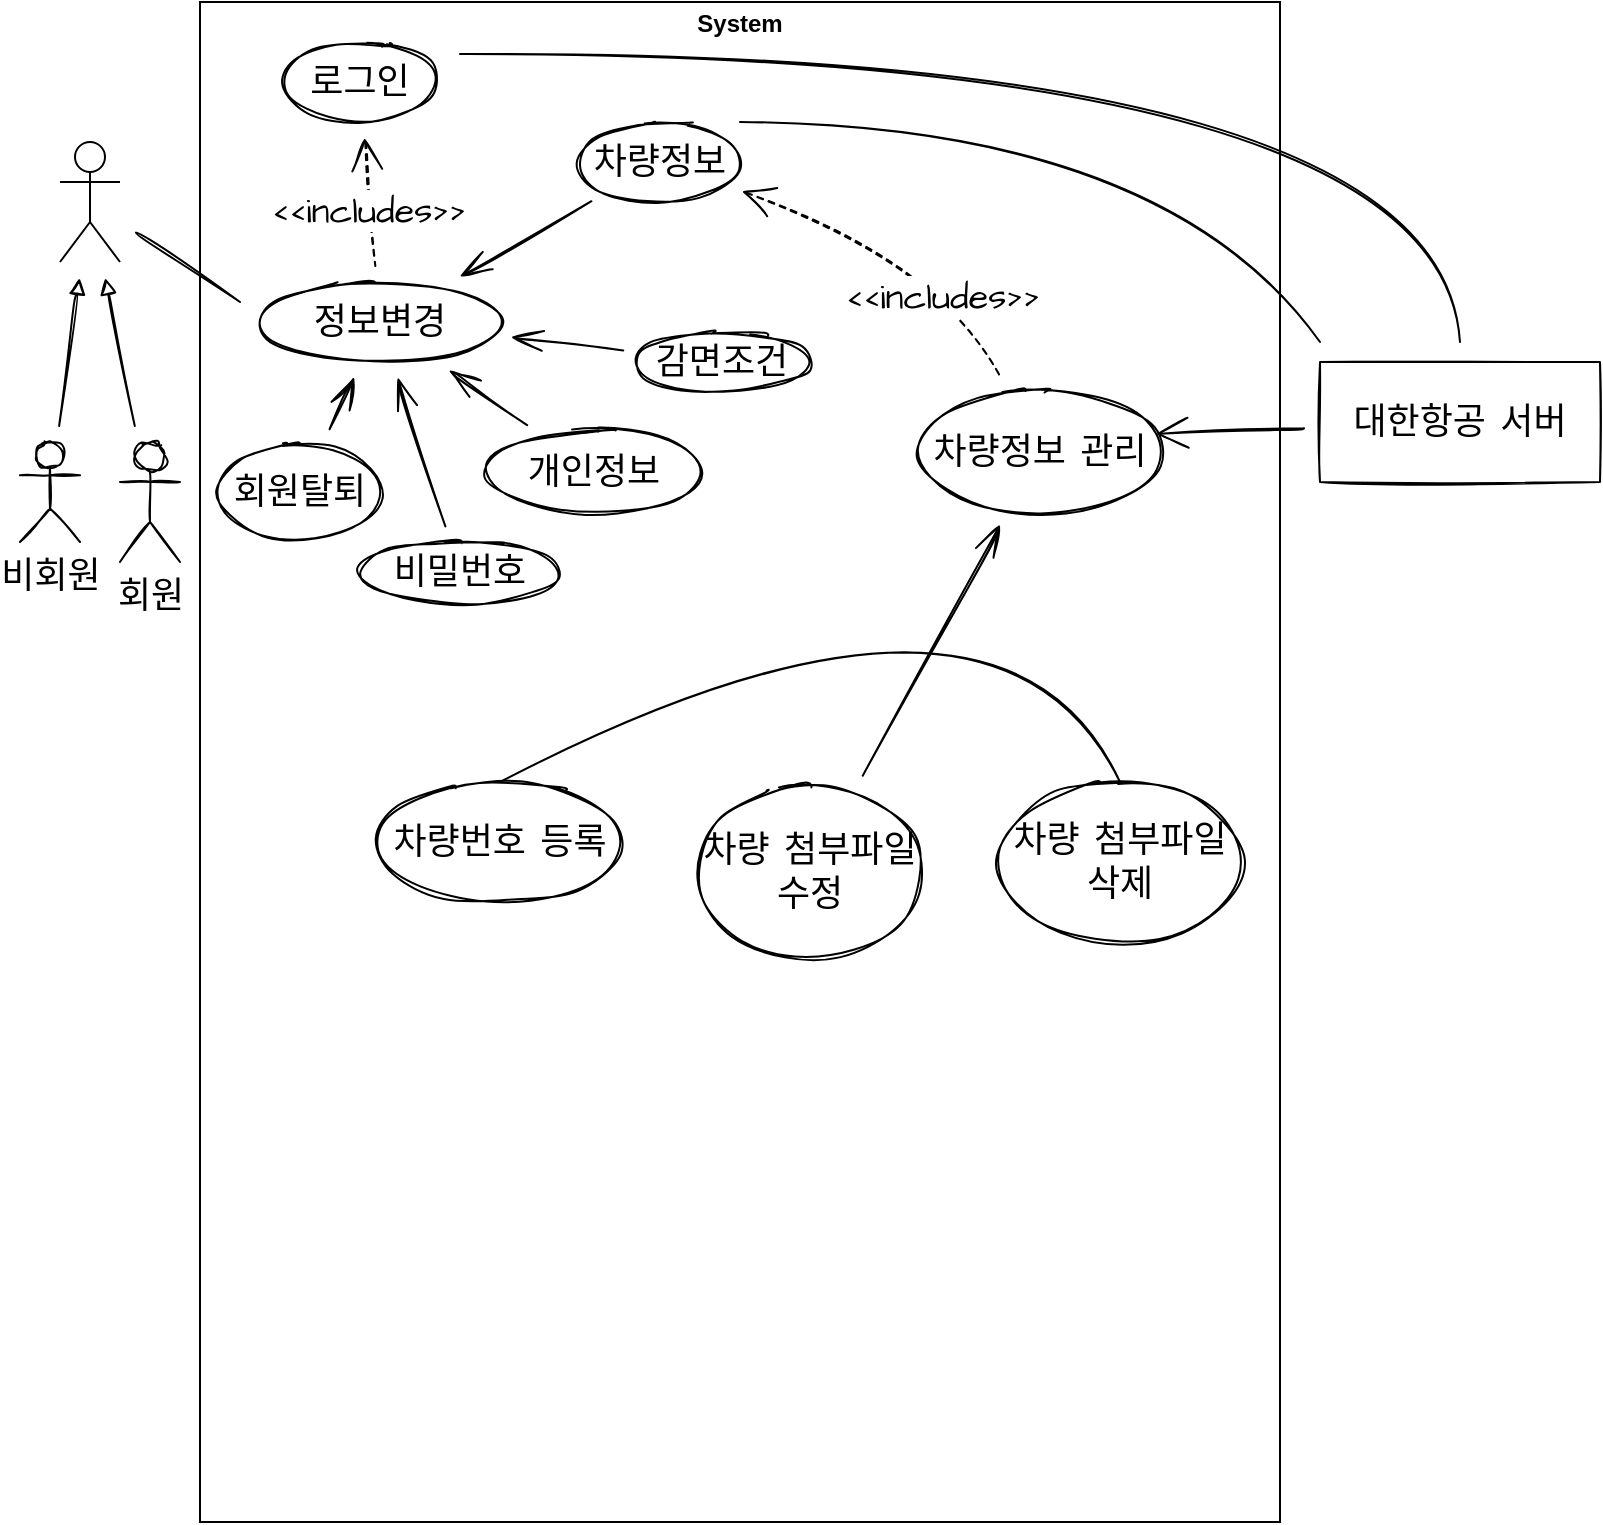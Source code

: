 <mxfile version="15.3.5" type="github">
  <diagram id="7ni1pH2fpvkdQiMi3Z_y" name="Page-1">
    <mxGraphModel dx="1340" dy="593" grid="1" gridSize="10" guides="1" tooltips="1" connect="1" arrows="1" fold="1" page="1" pageScale="1" pageWidth="827" pageHeight="1169" math="0" shadow="0">
      <root>
        <mxCell id="0" />
        <mxCell id="1" parent="0" />
        <mxCell id="QWIK3O2TFDbX4zNZtaBu-2" value="" style="rounded=0;whiteSpace=wrap;html=1;hachureGap=4;pointerEvents=0;" parent="1" vertex="1">
          <mxGeometry x="100" y="80" width="540" height="760" as="geometry" />
        </mxCell>
        <mxCell id="vArwF5hS8wq1QVAG_Up8-10" value="" style="edgeStyle=none;curved=1;rounded=0;sketch=1;orthogonalLoop=1;jettySize=auto;html=1;fontFamily=Architects Daughter;fontSource=https%3A%2F%2Ffonts.googleapis.com%2Fcss%3Ffamily%3DArchitects%2BDaughter;fontSize=20;endArrow=none;startSize=14;endSize=14;sourcePerimeterSpacing=8;targetPerimeterSpacing=8;endFill=0;" edge="1" parent="1" source="QWIK3O2TFDbX4zNZtaBu-1">
          <mxGeometry relative="1" as="geometry">
            <mxPoint x="120" y="230" as="targetPoint" />
          </mxGeometry>
        </mxCell>
        <mxCell id="vArwF5hS8wq1QVAG_Up8-31" value="" style="edgeStyle=none;curved=1;sketch=1;orthogonalLoop=1;jettySize=auto;html=1;fontFamily=Architects Daughter;fontSource=https%3A%2F%2Ffonts.googleapis.com%2Fcss%3Ffamily%3DArchitects%2BDaughter;fontSize=20;startArrow=block;startFill=0;endArrow=none;endFill=0;sourcePerimeterSpacing=8;targetPerimeterSpacing=8;" edge="1" parent="1" source="QWIK3O2TFDbX4zNZtaBu-1" target="vArwF5hS8wq1QVAG_Up8-30">
          <mxGeometry relative="1" as="geometry" />
        </mxCell>
        <mxCell id="vArwF5hS8wq1QVAG_Up8-37" value="" style="edgeStyle=none;curved=1;sketch=1;orthogonalLoop=1;jettySize=auto;html=1;fontFamily=Architects Daughter;fontSource=https%3A%2F%2Ffonts.googleapis.com%2Fcss%3Ffamily%3DArchitects%2BDaughter;fontSize=20;startArrow=block;startFill=0;endArrow=none;endFill=0;sourcePerimeterSpacing=8;targetPerimeterSpacing=8;" edge="1" parent="1" source="QWIK3O2TFDbX4zNZtaBu-1" target="vArwF5hS8wq1QVAG_Up8-36">
          <mxGeometry relative="1" as="geometry" />
        </mxCell>
        <mxCell id="QWIK3O2TFDbX4zNZtaBu-1" value="" style="shape=umlActor;verticalLabelPosition=bottom;verticalAlign=top;html=1;outlineConnect=0;hachureGap=4;pointerEvents=0;" parent="1" vertex="1">
          <mxGeometry x="30" y="150" width="30" height="60" as="geometry" />
        </mxCell>
        <mxCell id="QWIK3O2TFDbX4zNZtaBu-3" value="&lt;b&gt;System&lt;/b&gt;" style="text;html=1;strokeColor=none;fillColor=none;align=center;verticalAlign=middle;whiteSpace=wrap;rounded=0;hachureGap=4;pointerEvents=0;" parent="1" vertex="1">
          <mxGeometry x="350" y="81" width="40" height="20" as="geometry" />
        </mxCell>
        <mxCell id="vArwF5hS8wq1QVAG_Up8-12" value="" style="edgeStyle=none;curved=1;rounded=0;sketch=1;orthogonalLoop=1;jettySize=auto;html=1;fontFamily=Architects Daughter;fontSource=https%3A%2F%2Ffonts.googleapis.com%2Fcss%3Ffamily%3DArchitects%2BDaughter;fontSize=20;endArrow=none;startSize=14;endSize=14;sourcePerimeterSpacing=8;targetPerimeterSpacing=8;startArrow=open;startFill=0;dashed=1;endFill=0;" edge="1" parent="1" source="vArwF5hS8wq1QVAG_Up8-9" target="vArwF5hS8wq1QVAG_Up8-11">
          <mxGeometry relative="1" as="geometry" />
        </mxCell>
        <mxCell id="vArwF5hS8wq1QVAG_Up8-28" value="&amp;lt;&amp;lt;includes&amp;gt;&amp;gt;" style="edgeLabel;html=1;align=center;verticalAlign=middle;resizable=0;points=[];fontSize=18;fontFamily=Architects Daughter;" vertex="1" connectable="0" parent="vArwF5hS8wq1QVAG_Up8-12">
          <mxGeometry x="0.124" y="-2" relative="1" as="geometry">
            <mxPoint as="offset" />
          </mxGeometry>
        </mxCell>
        <mxCell id="vArwF5hS8wq1QVAG_Up8-9" value="로그인" style="ellipse;whiteSpace=wrap;html=1;sketch=1;hachureGap=4;pointerEvents=0;fontFamily=Architects Daughter;fontSource=https%3A%2F%2Ffonts.googleapis.com%2Fcss%3Ffamily%3DArchitects%2BDaughter;fontSize=18;" vertex="1" parent="1">
          <mxGeometry x="140" y="100" width="80" height="40" as="geometry" />
        </mxCell>
        <mxCell id="vArwF5hS8wq1QVAG_Up8-15" value="" style="edgeStyle=none;curved=1;rounded=0;sketch=1;orthogonalLoop=1;jettySize=auto;html=1;fontFamily=Architects Daughter;fontSource=https%3A%2F%2Ffonts.googleapis.com%2Fcss%3Ffamily%3DArchitects%2BDaughter;fontSize=20;endArrow=none;startSize=14;endSize=14;sourcePerimeterSpacing=8;targetPerimeterSpacing=8;startArrow=openThin;startFill=0;endFill=0;" edge="1" parent="1" source="vArwF5hS8wq1QVAG_Up8-11" target="vArwF5hS8wq1QVAG_Up8-14">
          <mxGeometry relative="1" as="geometry" />
        </mxCell>
        <mxCell id="vArwF5hS8wq1QVAG_Up8-17" value="" style="edgeStyle=none;curved=1;rounded=0;sketch=1;orthogonalLoop=1;jettySize=auto;html=1;fontFamily=Architects Daughter;fontSource=https%3A%2F%2Ffonts.googleapis.com%2Fcss%3Ffamily%3DArchitects%2BDaughter;fontSize=20;endArrow=none;startSize=14;endSize=14;sourcePerimeterSpacing=8;targetPerimeterSpacing=8;startArrow=openThin;startFill=0;endFill=0;" edge="1" parent="1" source="vArwF5hS8wq1QVAG_Up8-11" target="vArwF5hS8wq1QVAG_Up8-16">
          <mxGeometry relative="1" as="geometry" />
        </mxCell>
        <mxCell id="vArwF5hS8wq1QVAG_Up8-19" value="" style="edgeStyle=none;curved=1;rounded=0;sketch=1;orthogonalLoop=1;jettySize=auto;html=1;fontFamily=Architects Daughter;fontSource=https%3A%2F%2Ffonts.googleapis.com%2Fcss%3Ffamily%3DArchitects%2BDaughter;fontSize=20;endArrow=none;startSize=14;endSize=14;sourcePerimeterSpacing=8;targetPerimeterSpacing=8;startArrow=openThin;startFill=0;endFill=0;" edge="1" parent="1" source="vArwF5hS8wq1QVAG_Up8-11" target="vArwF5hS8wq1QVAG_Up8-18">
          <mxGeometry relative="1" as="geometry" />
        </mxCell>
        <mxCell id="vArwF5hS8wq1QVAG_Up8-21" value="" style="edgeStyle=none;curved=1;rounded=0;sketch=1;orthogonalLoop=1;jettySize=auto;html=1;fontFamily=Architects Daughter;fontSource=https%3A%2F%2Ffonts.googleapis.com%2Fcss%3Ffamily%3DArchitects%2BDaughter;fontSize=20;endArrow=none;startSize=14;endSize=14;sourcePerimeterSpacing=8;targetPerimeterSpacing=8;startArrow=openThin;startFill=0;endFill=0;" edge="1" parent="1" source="vArwF5hS8wq1QVAG_Up8-11" target="vArwF5hS8wq1QVAG_Up8-20">
          <mxGeometry relative="1" as="geometry" />
        </mxCell>
        <mxCell id="vArwF5hS8wq1QVAG_Up8-25" value="" style="edgeStyle=none;curved=1;rounded=0;sketch=1;orthogonalLoop=1;jettySize=auto;html=1;fontFamily=Architects Daughter;fontSource=https%3A%2F%2Ffonts.googleapis.com%2Fcss%3Ffamily%3DArchitects%2BDaughter;fontSize=20;endArrow=none;startSize=14;endSize=14;sourcePerimeterSpacing=8;targetPerimeterSpacing=8;startArrow=openThin;startFill=0;endFill=0;" edge="1" parent="1" source="vArwF5hS8wq1QVAG_Up8-11" target="vArwF5hS8wq1QVAG_Up8-24">
          <mxGeometry relative="1" as="geometry" />
        </mxCell>
        <mxCell id="vArwF5hS8wq1QVAG_Up8-11" value="정보변경" style="ellipse;whiteSpace=wrap;html=1;sketch=1;hachureGap=4;pointerEvents=0;fontFamily=Architects Daughter;fontSource=https%3A%2F%2Ffonts.googleapis.com%2Fcss%3Ffamily%3DArchitects%2BDaughter;fontSize=18;" vertex="1" parent="1">
          <mxGeometry x="130" y="220" width="120" height="40" as="geometry" />
        </mxCell>
        <mxCell id="vArwF5hS8wq1QVAG_Up8-43" style="edgeStyle=none;sketch=1;orthogonalLoop=1;jettySize=auto;html=1;fontFamily=Architects Daughter;fontSource=https%3A%2F%2Ffonts.googleapis.com%2Fcss%3Ffamily%3DArchitects%2BDaughter;fontSize=20;startArrow=none;startFill=0;endArrow=none;endFill=0;sourcePerimeterSpacing=8;targetPerimeterSpacing=8;curved=1;" edge="1" parent="1">
          <mxGeometry relative="1" as="geometry">
            <mxPoint x="230" y="106" as="sourcePoint" />
            <mxPoint x="730" y="250" as="targetPoint" />
            <Array as="points">
              <mxPoint x="720" y="106" />
            </Array>
          </mxGeometry>
        </mxCell>
        <mxCell id="vArwF5hS8wq1QVAG_Up8-49" value="" style="edgeStyle=none;curved=1;sketch=1;orthogonalLoop=1;jettySize=auto;html=1;fontFamily=Architects Daughter;fontSource=https%3A%2F%2Ffonts.googleapis.com%2Fcss%3Ffamily%3DArchitects%2BDaughter;fontSize=20;startArrow=open;startFill=0;endArrow=none;endFill=0;sourcePerimeterSpacing=8;targetPerimeterSpacing=8;dashed=1;endSize=14;startSize=14;" edge="1" parent="1" source="vArwF5hS8wq1QVAG_Up8-14" target="vArwF5hS8wq1QVAG_Up8-48">
          <mxGeometry relative="1" as="geometry">
            <Array as="points">
              <mxPoint x="470" y="210" />
            </Array>
          </mxGeometry>
        </mxCell>
        <mxCell id="vArwF5hS8wq1QVAG_Up8-51" value="&amp;lt;&amp;lt;includes&amp;gt;&amp;gt;" style="edgeLabel;html=1;align=center;verticalAlign=middle;resizable=0;points=[];fontSize=18;fontFamily=Architects Daughter;" vertex="1" connectable="0" parent="vArwF5hS8wq1QVAG_Up8-49">
          <mxGeometry x="0.406" y="-7" relative="1" as="geometry">
            <mxPoint as="offset" />
          </mxGeometry>
        </mxCell>
        <mxCell id="vArwF5hS8wq1QVAG_Up8-14" value="차량정보" style="ellipse;whiteSpace=wrap;html=1;sketch=1;hachureGap=4;pointerEvents=0;fontFamily=Architects Daughter;fontSource=https%3A%2F%2Ffonts.googleapis.com%2Fcss%3Ffamily%3DArchitects%2BDaughter;fontSize=18;" vertex="1" parent="1">
          <mxGeometry x="290" y="140" width="80" height="40" as="geometry" />
        </mxCell>
        <mxCell id="vArwF5hS8wq1QVAG_Up8-16" value="감면조건" style="ellipse;whiteSpace=wrap;html=1;sketch=1;hachureGap=4;pointerEvents=0;fontFamily=Architects Daughter;fontSource=https%3A%2F%2Ffonts.googleapis.com%2Fcss%3Ffamily%3DArchitects%2BDaughter;fontSize=18;" vertex="1" parent="1">
          <mxGeometry x="318" y="245" width="86" height="30" as="geometry" />
        </mxCell>
        <mxCell id="vArwF5hS8wq1QVAG_Up8-18" value="개인정보" style="ellipse;whiteSpace=wrap;html=1;sketch=1;hachureGap=4;pointerEvents=0;fontFamily=Architects Daughter;fontSource=https%3A%2F%2Ffonts.googleapis.com%2Fcss%3Ffamily%3DArchitects%2BDaughter;fontSize=18;" vertex="1" parent="1">
          <mxGeometry x="244" y="295" width="106" height="40" as="geometry" />
        </mxCell>
        <mxCell id="vArwF5hS8wq1QVAG_Up8-20" value="비밀번호" style="ellipse;whiteSpace=wrap;html=1;sketch=1;hachureGap=4;pointerEvents=0;fontFamily=Architects Daughter;fontSource=https%3A%2F%2Ffonts.googleapis.com%2Fcss%3Ffamily%3DArchitects%2BDaughter;fontSize=18;" vertex="1" parent="1">
          <mxGeometry x="180" y="350" width="100" height="30" as="geometry" />
        </mxCell>
        <mxCell id="vArwF5hS8wq1QVAG_Up8-24" value="회원탈퇴" style="ellipse;whiteSpace=wrap;html=1;sketch=1;hachureGap=4;pointerEvents=0;fontFamily=Architects Daughter;fontSource=https%3A%2F%2Ffonts.googleapis.com%2Fcss%3Ffamily%3DArchitects%2BDaughter;fontSize=18;" vertex="1" parent="1">
          <mxGeometry x="110" y="300" width="80" height="50" as="geometry" />
        </mxCell>
        <mxCell id="vArwF5hS8wq1QVAG_Up8-30" value="비회원" style="shape=umlActor;verticalLabelPosition=bottom;verticalAlign=top;html=1;outlineConnect=0;hachureGap=4;pointerEvents=0;sketch=1;fontFamily=Architects Daughter;fontSource=https%3A%2F%2Ffonts.googleapis.com%2Fcss%3Ffamily%3DArchitects%2BDaughter;fontSize=18;" vertex="1" parent="1">
          <mxGeometry x="10" y="300" width="30" height="50" as="geometry" />
        </mxCell>
        <mxCell id="vArwF5hS8wq1QVAG_Up8-36" value="회원" style="shape=umlActor;verticalLabelPosition=bottom;verticalAlign=top;html=1;outlineConnect=0;hachureGap=4;pointerEvents=0;sketch=1;fontFamily=Architects Daughter;fontSource=https%3A%2F%2Ffonts.googleapis.com%2Fcss%3Ffamily%3DArchitects%2BDaughter;fontSize=18;" vertex="1" parent="1">
          <mxGeometry x="60" y="300" width="30" height="60" as="geometry" />
        </mxCell>
        <mxCell id="vArwF5hS8wq1QVAG_Up8-52" style="edgeStyle=none;curved=1;sketch=1;orthogonalLoop=1;jettySize=auto;html=1;entryX=0.983;entryY=0.35;entryDx=0;entryDy=0;entryPerimeter=0;fontFamily=Architects Daughter;fontSource=https%3A%2F%2Ffonts.googleapis.com%2Fcss%3Ffamily%3DArchitects%2BDaughter;fontSize=20;startArrow=none;startFill=0;endArrow=open;endFill=0;startSize=14;endSize=14;sourcePerimeterSpacing=8;targetPerimeterSpacing=8;" edge="1" parent="1" source="vArwF5hS8wq1QVAG_Up8-42" target="vArwF5hS8wq1QVAG_Up8-48">
          <mxGeometry relative="1" as="geometry" />
        </mxCell>
        <mxCell id="vArwF5hS8wq1QVAG_Up8-42" value="대한항공 서버" style="rounded=0;whiteSpace=wrap;html=1;sketch=1;hachureGap=4;pointerEvents=0;fontFamily=Architects Daughter;fontSource=https%3A%2F%2Ffonts.googleapis.com%2Fcss%3Ffamily%3DArchitects%2BDaughter;fontSize=18;" vertex="1" parent="1">
          <mxGeometry x="660" y="260" width="140" height="60" as="geometry" />
        </mxCell>
        <mxCell id="vArwF5hS8wq1QVAG_Up8-47" value="" style="edgeStyle=none;orthogonalLoop=1;jettySize=auto;html=1;endArrow=none;sourcePerimeterSpacing=8;targetPerimeterSpacing=8;fontSize=16;sketch=1;curved=1;rounded=0;fontFamily=Architects Daughter;fontSource=https%3A%2F%2Ffonts.googleapis.com%2Fcss%3Ffamily%3DArchitects%2BDaughter;startSize=14;endSize=14;endFill=0;" edge="1" parent="1">
          <mxGeometry width="120" relative="1" as="geometry">
            <mxPoint x="370" y="140" as="sourcePoint" />
            <mxPoint x="660" y="250" as="targetPoint" />
            <Array as="points">
              <mxPoint x="580" y="140" />
            </Array>
          </mxGeometry>
        </mxCell>
        <mxCell id="vArwF5hS8wq1QVAG_Up8-55" value="" style="edgeStyle=none;curved=1;sketch=1;orthogonalLoop=1;jettySize=auto;html=1;fontFamily=Architects Daughter;fontSource=https%3A%2F%2Ffonts.googleapis.com%2Fcss%3Ffamily%3DArchitects%2BDaughter;fontSize=20;startArrow=openThin;startFill=0;endArrow=none;endFill=0;startSize=14;endSize=14;sourcePerimeterSpacing=8;targetPerimeterSpacing=8;" edge="1" parent="1" source="vArwF5hS8wq1QVAG_Up8-48" target="vArwF5hS8wq1QVAG_Up8-54">
          <mxGeometry relative="1" as="geometry" />
        </mxCell>
        <mxCell id="vArwF5hS8wq1QVAG_Up8-48" value="차량정보 관리" style="ellipse;whiteSpace=wrap;html=1;sketch=1;hachureGap=4;pointerEvents=0;fontFamily=Architects Daughter;fontSource=https%3A%2F%2Ffonts.googleapis.com%2Fcss%3Ffamily%3DArchitects%2BDaughter;fontSize=18;" vertex="1" parent="1">
          <mxGeometry x="460" y="275" width="120" height="60" as="geometry" />
        </mxCell>
        <mxCell id="vArwF5hS8wq1QVAG_Up8-54" value="차량 첨부파일 수정" style="ellipse;whiteSpace=wrap;html=1;sketch=1;hachureGap=4;pointerEvents=0;fontFamily=Architects Daughter;fontSource=https%3A%2F%2Ffonts.googleapis.com%2Fcss%3Ffamily%3DArchitects%2BDaughter;fontSize=18;" vertex="1" parent="1">
          <mxGeometry x="350" y="470" width="110" height="90" as="geometry" />
        </mxCell>
        <mxCell id="vArwF5hS8wq1QVAG_Up8-58" value="차량 첨부파일 삭제" style="ellipse;whiteSpace=wrap;html=1;sketch=1;hachureGap=4;pointerEvents=0;fontFamily=Architects Daughter;fontSource=https%3A%2F%2Ffonts.googleapis.com%2Fcss%3Ffamily%3DArchitects%2BDaughter;fontSize=18;" vertex="1" parent="1">
          <mxGeometry x="500" y="470" width="120" height="80" as="geometry" />
        </mxCell>
        <mxCell id="vArwF5hS8wq1QVAG_Up8-59" value="차량번호 등록" style="ellipse;whiteSpace=wrap;html=1;sketch=1;hachureGap=4;pointerEvents=0;fontFamily=Architects Daughter;fontSource=https%3A%2F%2Ffonts.googleapis.com%2Fcss%3Ffamily%3DArchitects%2BDaughter;fontSize=18;" vertex="1" parent="1">
          <mxGeometry x="190" y="470" width="120" height="60" as="geometry" />
        </mxCell>
        <mxCell id="vArwF5hS8wq1QVAG_Up8-61" value="" style="edgeStyle=none;orthogonalLoop=1;jettySize=auto;html=1;endArrow=none;sourcePerimeterSpacing=8;targetPerimeterSpacing=8;fontSize=16;sketch=1;curved=1;rounded=0;fontFamily=Architects Daughter;fontSource=https%3A%2F%2Ffonts.googleapis.com%2Fcss%3Ffamily%3DArchitects%2BDaughter;startSize=14;endSize=14;endFill=0;entryX=0.5;entryY=0;entryDx=0;entryDy=0;exitX=0.5;exitY=0;exitDx=0;exitDy=0;" edge="1" parent="1" source="vArwF5hS8wq1QVAG_Up8-59" target="vArwF5hS8wq1QVAG_Up8-58">
          <mxGeometry width="120" relative="1" as="geometry">
            <mxPoint x="250" y="430" as="sourcePoint" />
            <mxPoint x="370" y="430" as="targetPoint" />
            <Array as="points">
              <mxPoint x="500" y="340" />
            </Array>
          </mxGeometry>
        </mxCell>
      </root>
    </mxGraphModel>
  </diagram>
</mxfile>
